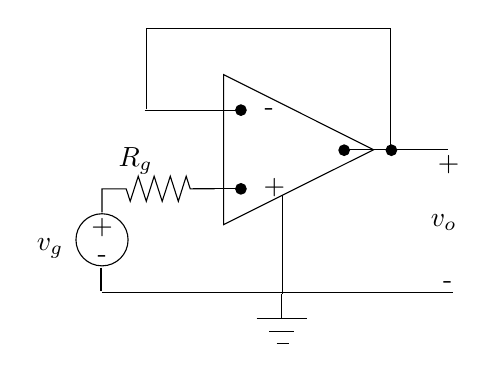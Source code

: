 \begin{tikzpicture}[y=-1cm]
\sf
\draw[black] (2.009,4.333) -- (2.009,4.033) -- (2.316,4.033) -- (2.367,4.191) -- (2.469,3.873) -- (2.571,4.191) -- (2.671,3.873) -- (2.773,4.191) -- (2.876,3.873) -- (2.978,4.191) -- (3.078,3.873) -- (3.129,4.033) -- (3.438,4.033);
\draw[black] (2.573,3.024) -- (2.573,1.993) -- (3.6,1.993) -- (4.413,1.993) -- (5.673,1.993) -- (5.673,3.522);
\draw[black] (2.009,4.68) circle (0.331cm);
\path (2.009,4.609) node[text=black,anchor=base] {+};
\path (2.013,4.971) node[text=black,anchor=base] {-};
\filldraw[black] (3.773,3.033) circle (0.067cm);
\filldraw[black] (3.773,4.033) circle (0.067cm);
\filldraw[black] (5.084,3.542) circle (0.067cm);
\filldraw[black] (5.684,3.542) circle (0.067cm);
\draw[black] (5.151,3.531) -- (6.407,3.531);
\draw[black] (2.551,3.044) -- cycle;
\draw[black] (4.296,5.367) -- (4.296,4.111);
\path (6.062,4.509) node[text=black,anchor=base west] {$v_o$};
\path (1.64,4.811) node[text=black,anchor=base east] {$v_g$};
\path (2.773,3.744) node[text=black,anchor=base east] {$R_g$};
\draw[black] (1.996,5.033) -- (1.996,5.333);
\draw[black] (2.007,5.353) -- (6.462,5.353);
\draw (4.289,5.364) -- (4.289,5.682);
\draw (3.973,5.682) -- (4.607,5.682);
\draw (4.131,5.842) -- (4.449,5.842);
\draw (4.227,6) -- (4.384,6);
\draw (3.553,2.582) -- (5.458,3.536) -- (3.553,4.487) -- cycle;
\draw (2.551,3.033) -- (3.707,3.033);
\draw (3.162,4.033) -- (3.707,4.033);
\path (6.149,3.809) node[anchor=base west] {+};
\path (6.218,5.304) node[anchor=base west] {-};
\path (3.938,4.109) node[anchor=base west] {+};
\path (3.949,3.107) node[anchor=base west] {-};

\end{tikzpicture}%

%% Configure (x)emacs for this file ...
%% Local Variables:
%% mode: latex
%% End: